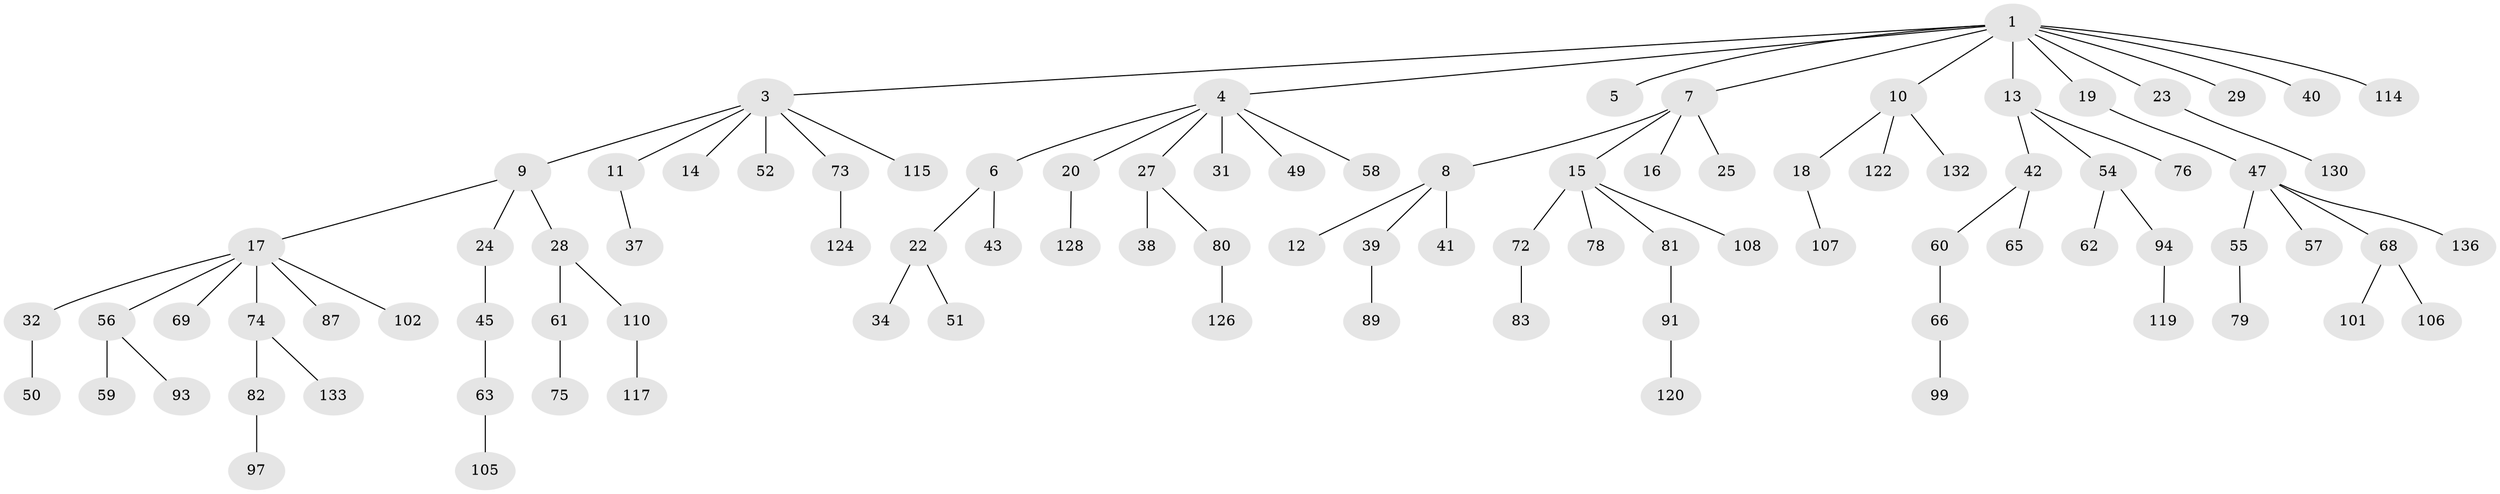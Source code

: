 // original degree distribution, {7: 0.021897810218978103, 6: 0.029197080291970802, 1: 0.49635036496350365, 4: 0.029197080291970802, 5: 0.021897810218978103, 3: 0.13138686131386862, 2: 0.27007299270072993}
// Generated by graph-tools (version 1.1) at 2025/42/03/06/25 10:42:05]
// undirected, 94 vertices, 93 edges
graph export_dot {
graph [start="1"]
  node [color=gray90,style=filled];
  1 [super="+2"];
  3 [super="+71"];
  4 [super="+33"];
  5;
  6 [super="+104"];
  7 [super="+125"];
  8 [super="+85"];
  9 [super="+131"];
  10 [super="+116"];
  11 [super="+36"];
  12 [super="+129"];
  13;
  14 [super="+53"];
  15 [super="+21"];
  16 [super="+35"];
  17 [super="+30"];
  18;
  19;
  20;
  22 [super="+26"];
  23 [super="+113"];
  24;
  25;
  27 [super="+44"];
  28;
  29;
  31 [super="+100"];
  32 [super="+98"];
  34;
  37 [super="+123"];
  38 [super="+109"];
  39 [super="+48"];
  40;
  41 [super="+135"];
  42 [super="+46"];
  43;
  45 [super="+88"];
  47 [super="+77"];
  49;
  50;
  51;
  52;
  54 [super="+118"];
  55;
  56 [super="+92"];
  57;
  58 [super="+64"];
  59;
  60;
  61 [super="+112"];
  62;
  63;
  65 [super="+67"];
  66 [super="+70"];
  68 [super="+84"];
  69;
  72;
  73 [super="+96"];
  74 [super="+90"];
  75;
  76;
  78;
  79 [super="+86"];
  80;
  81 [super="+95"];
  82 [super="+121"];
  83;
  87;
  89;
  91;
  93 [super="+103"];
  94;
  97;
  99;
  101;
  102;
  105 [super="+111"];
  106;
  107;
  108;
  110;
  114;
  115;
  117;
  119;
  120 [super="+137"];
  122;
  124;
  126 [super="+127"];
  128 [super="+134"];
  130;
  132;
  133;
  136;
  1 -- 4;
  1 -- 5;
  1 -- 7;
  1 -- 13;
  1 -- 29;
  1 -- 40;
  1 -- 114;
  1 -- 3;
  1 -- 19;
  1 -- 23;
  1 -- 10;
  3 -- 9;
  3 -- 11;
  3 -- 14;
  3 -- 52;
  3 -- 115;
  3 -- 73;
  4 -- 6;
  4 -- 20;
  4 -- 27;
  4 -- 31;
  4 -- 58;
  4 -- 49;
  6 -- 22;
  6 -- 43;
  7 -- 8;
  7 -- 15;
  7 -- 16;
  7 -- 25;
  8 -- 12;
  8 -- 39;
  8 -- 41;
  9 -- 17;
  9 -- 24;
  9 -- 28;
  10 -- 18;
  10 -- 122;
  10 -- 132;
  11 -- 37;
  13 -- 42;
  13 -- 54;
  13 -- 76;
  15 -- 78;
  15 -- 108;
  15 -- 72;
  15 -- 81;
  17 -- 32;
  17 -- 56;
  17 -- 69;
  17 -- 102;
  17 -- 74;
  17 -- 87;
  18 -- 107;
  19 -- 47;
  20 -- 128;
  22 -- 51;
  22 -- 34;
  23 -- 130;
  24 -- 45;
  27 -- 38;
  27 -- 80;
  28 -- 61;
  28 -- 110;
  32 -- 50;
  39 -- 89;
  42 -- 65;
  42 -- 60;
  45 -- 63;
  47 -- 55;
  47 -- 57;
  47 -- 68;
  47 -- 136;
  54 -- 62;
  54 -- 94;
  55 -- 79;
  56 -- 59;
  56 -- 93;
  60 -- 66;
  61 -- 75;
  63 -- 105;
  66 -- 99;
  68 -- 101;
  68 -- 106;
  72 -- 83;
  73 -- 124;
  74 -- 82;
  74 -- 133;
  80 -- 126;
  81 -- 91;
  82 -- 97;
  91 -- 120;
  94 -- 119;
  110 -- 117;
}
